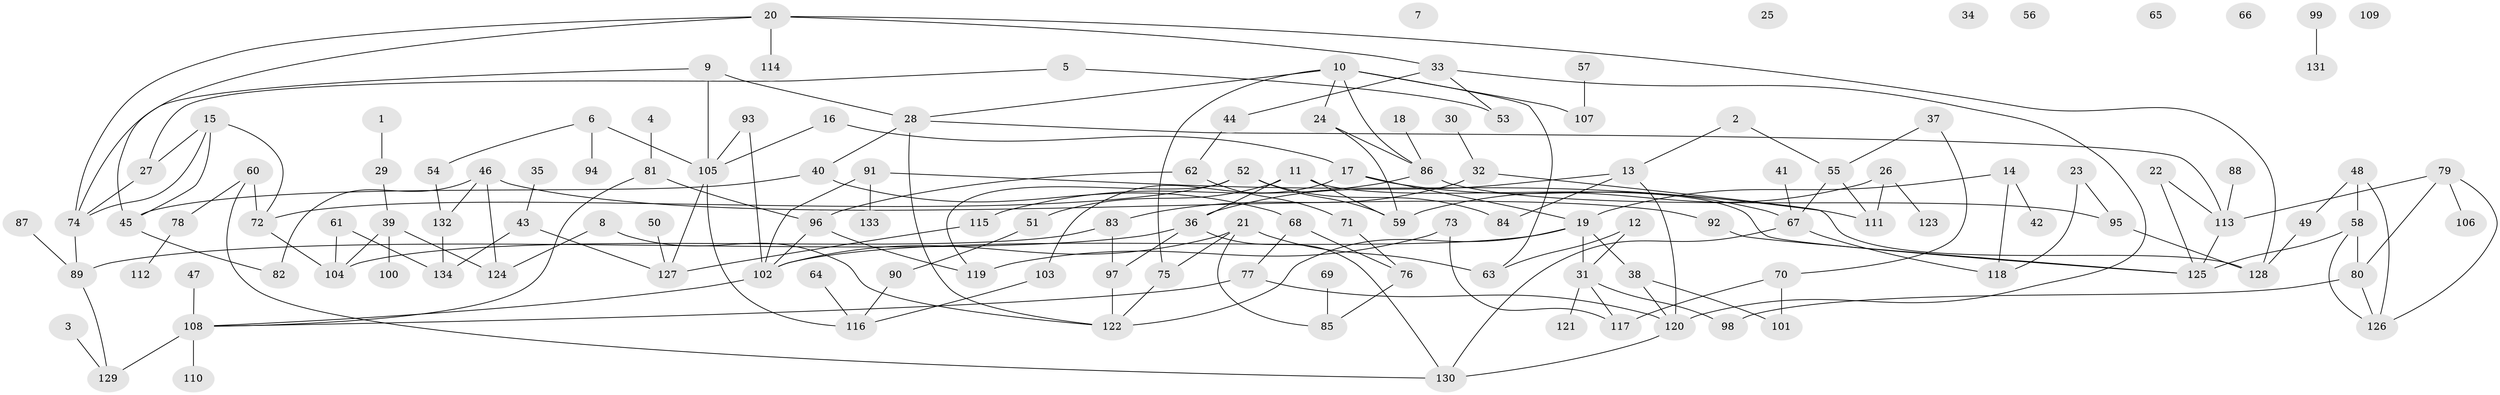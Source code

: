 // coarse degree distribution, {2: 0.26865671641791045, 0: 0.1044776119402985, 4: 0.16417910447761194, 1: 0.23880597014925373, 5: 0.07462686567164178, 3: 0.029850746268656716, 6: 0.029850746268656716, 7: 0.029850746268656716, 8: 0.014925373134328358, 9: 0.029850746268656716, 11: 0.014925373134328358}
// Generated by graph-tools (version 1.1) at 2025/44/03/04/25 21:44:17]
// undirected, 134 vertices, 181 edges
graph export_dot {
graph [start="1"]
  node [color=gray90,style=filled];
  1;
  2;
  3;
  4;
  5;
  6;
  7;
  8;
  9;
  10;
  11;
  12;
  13;
  14;
  15;
  16;
  17;
  18;
  19;
  20;
  21;
  22;
  23;
  24;
  25;
  26;
  27;
  28;
  29;
  30;
  31;
  32;
  33;
  34;
  35;
  36;
  37;
  38;
  39;
  40;
  41;
  42;
  43;
  44;
  45;
  46;
  47;
  48;
  49;
  50;
  51;
  52;
  53;
  54;
  55;
  56;
  57;
  58;
  59;
  60;
  61;
  62;
  63;
  64;
  65;
  66;
  67;
  68;
  69;
  70;
  71;
  72;
  73;
  74;
  75;
  76;
  77;
  78;
  79;
  80;
  81;
  82;
  83;
  84;
  85;
  86;
  87;
  88;
  89;
  90;
  91;
  92;
  93;
  94;
  95;
  96;
  97;
  98;
  99;
  100;
  101;
  102;
  103;
  104;
  105;
  106;
  107;
  108;
  109;
  110;
  111;
  112;
  113;
  114;
  115;
  116;
  117;
  118;
  119;
  120;
  121;
  122;
  123;
  124;
  125;
  126;
  127;
  128;
  129;
  130;
  131;
  132;
  133;
  134;
  1 -- 29;
  2 -- 13;
  2 -- 55;
  3 -- 129;
  4 -- 81;
  5 -- 27;
  5 -- 53;
  6 -- 54;
  6 -- 94;
  6 -- 105;
  8 -- 122;
  8 -- 124;
  9 -- 28;
  9 -- 74;
  9 -- 105;
  10 -- 24;
  10 -- 28;
  10 -- 63;
  10 -- 75;
  10 -- 86;
  10 -- 107;
  11 -- 36;
  11 -- 51;
  11 -- 59;
  11 -- 125;
  12 -- 31;
  12 -- 63;
  13 -- 36;
  13 -- 84;
  13 -- 120;
  14 -- 19;
  14 -- 42;
  14 -- 118;
  15 -- 27;
  15 -- 45;
  15 -- 72;
  15 -- 74;
  16 -- 17;
  16 -- 105;
  17 -- 19;
  17 -- 67;
  17 -- 103;
  18 -- 86;
  19 -- 31;
  19 -- 38;
  19 -- 102;
  19 -- 122;
  20 -- 33;
  20 -- 45;
  20 -- 74;
  20 -- 114;
  20 -- 128;
  21 -- 63;
  21 -- 75;
  21 -- 85;
  21 -- 102;
  22 -- 113;
  22 -- 125;
  23 -- 95;
  23 -- 118;
  24 -- 59;
  24 -- 86;
  26 -- 59;
  26 -- 111;
  26 -- 123;
  27 -- 74;
  28 -- 40;
  28 -- 113;
  28 -- 122;
  29 -- 39;
  30 -- 32;
  31 -- 98;
  31 -- 117;
  31 -- 121;
  32 -- 83;
  32 -- 128;
  33 -- 44;
  33 -- 53;
  33 -- 120;
  35 -- 43;
  36 -- 89;
  36 -- 97;
  36 -- 130;
  37 -- 55;
  37 -- 70;
  38 -- 101;
  38 -- 120;
  39 -- 100;
  39 -- 104;
  39 -- 124;
  40 -- 45;
  40 -- 68;
  41 -- 67;
  43 -- 127;
  43 -- 134;
  44 -- 62;
  45 -- 82;
  46 -- 82;
  46 -- 92;
  46 -- 124;
  46 -- 132;
  47 -- 108;
  48 -- 49;
  48 -- 58;
  48 -- 126;
  49 -- 128;
  50 -- 127;
  51 -- 90;
  52 -- 59;
  52 -- 72;
  52 -- 84;
  52 -- 119;
  54 -- 132;
  55 -- 67;
  55 -- 111;
  57 -- 107;
  58 -- 80;
  58 -- 125;
  58 -- 126;
  60 -- 72;
  60 -- 78;
  60 -- 130;
  61 -- 104;
  61 -- 134;
  62 -- 71;
  62 -- 96;
  64 -- 116;
  67 -- 118;
  67 -- 130;
  68 -- 76;
  68 -- 77;
  69 -- 85;
  70 -- 101;
  70 -- 117;
  71 -- 76;
  72 -- 104;
  73 -- 117;
  73 -- 119;
  74 -- 89;
  75 -- 122;
  76 -- 85;
  77 -- 108;
  77 -- 120;
  78 -- 112;
  79 -- 80;
  79 -- 106;
  79 -- 113;
  79 -- 126;
  80 -- 98;
  80 -- 126;
  81 -- 96;
  81 -- 108;
  83 -- 97;
  83 -- 104;
  86 -- 95;
  86 -- 115;
  87 -- 89;
  88 -- 113;
  89 -- 129;
  90 -- 116;
  91 -- 102;
  91 -- 111;
  91 -- 133;
  92 -- 125;
  93 -- 102;
  93 -- 105;
  95 -- 128;
  96 -- 102;
  96 -- 119;
  97 -- 122;
  99 -- 131;
  102 -- 108;
  103 -- 116;
  105 -- 116;
  105 -- 127;
  108 -- 110;
  108 -- 129;
  113 -- 125;
  115 -- 127;
  120 -- 130;
  132 -- 134;
}
